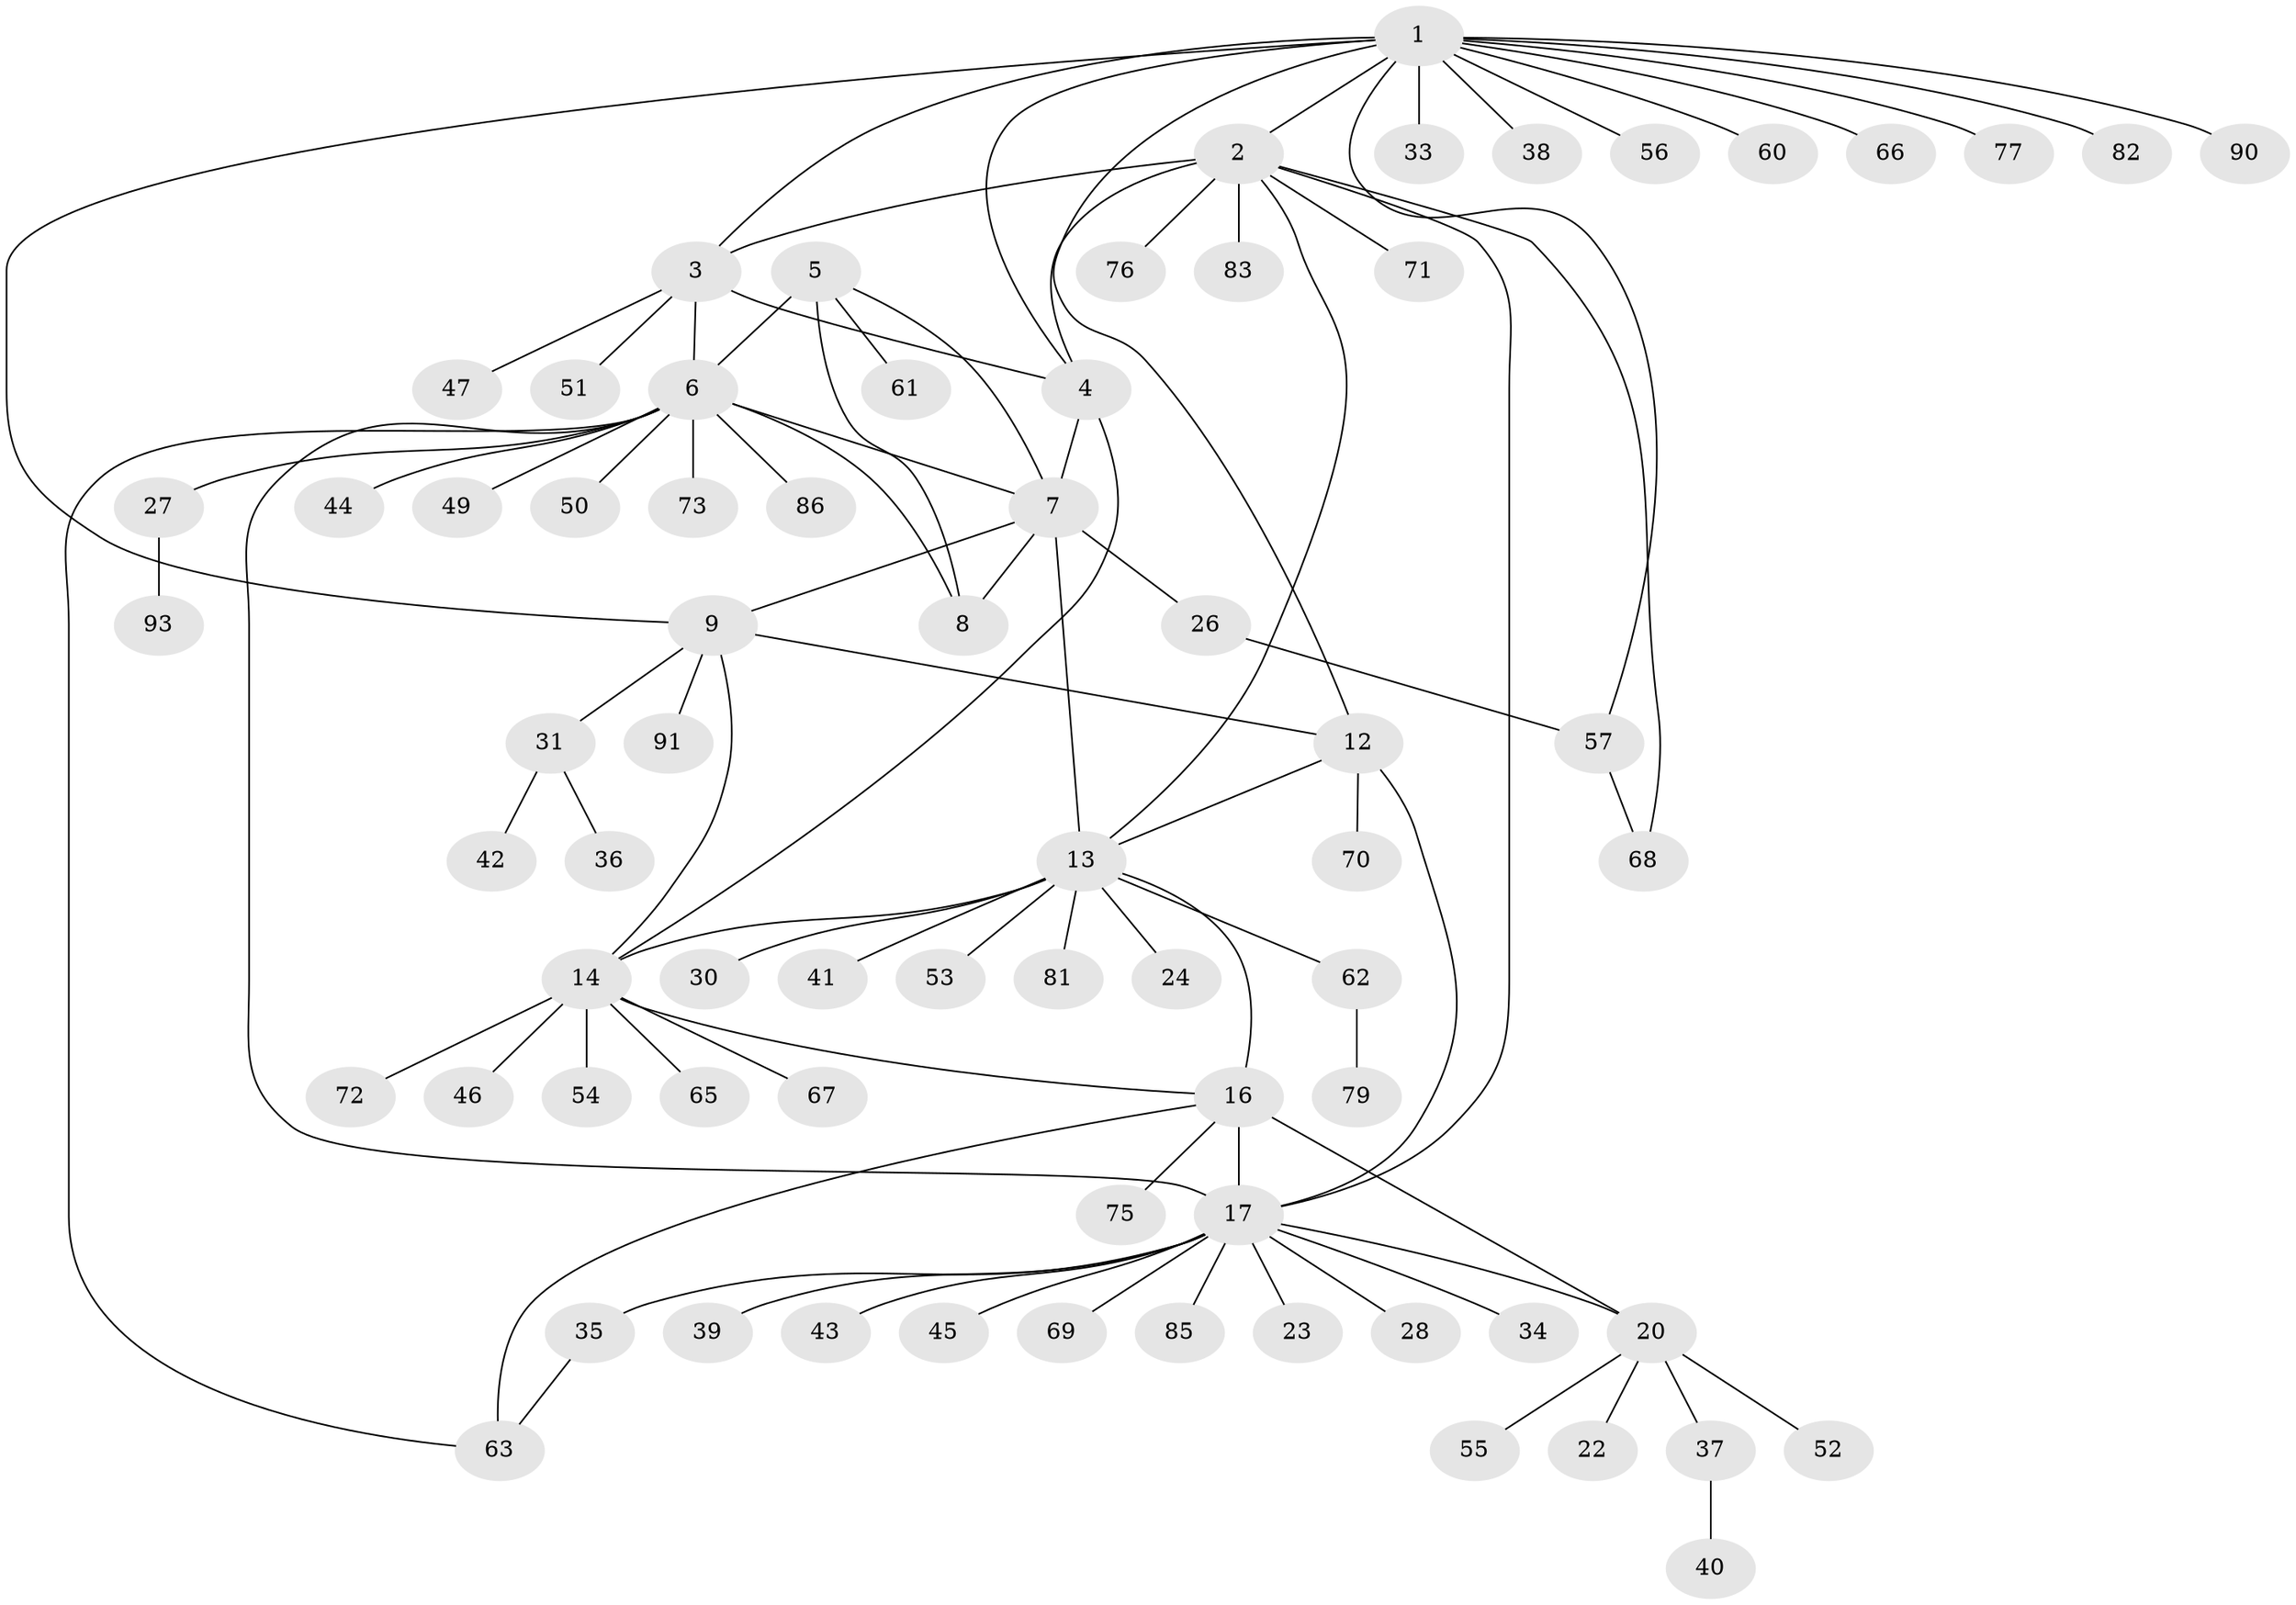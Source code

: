 // Generated by graph-tools (version 1.1) at 2025/24/03/03/25 07:24:16]
// undirected, 72 vertices, 93 edges
graph export_dot {
graph [start="1"]
  node [color=gray90,style=filled];
  1 [super="+11"];
  2 [super="+58"];
  3 [super="+89"];
  4 [super="+92"];
  5 [super="+80"];
  6 [super="+21"];
  7 [super="+48"];
  8 [super="+74"];
  9 [super="+10"];
  12 [super="+88"];
  13 [super="+15"];
  14 [super="+32"];
  16 [super="+19"];
  17 [super="+18"];
  20 [super="+25"];
  22 [super="+29"];
  23;
  24;
  26 [super="+64"];
  27;
  28;
  30 [super="+59"];
  31 [super="+87"];
  33;
  34;
  35 [super="+78"];
  36;
  37;
  38;
  39;
  40;
  41;
  42;
  43;
  44;
  45;
  46;
  47;
  49;
  50;
  51;
  52;
  53;
  54;
  55;
  56;
  57;
  60;
  61;
  62;
  63 [super="+84"];
  65;
  66;
  67;
  68;
  69;
  70;
  71;
  72;
  73;
  75;
  76;
  77;
  79;
  81;
  82;
  83;
  85;
  86;
  90;
  91;
  93;
  1 -- 2;
  1 -- 3;
  1 -- 4;
  1 -- 33;
  1 -- 38;
  1 -- 57;
  1 -- 66;
  1 -- 9 [weight=2];
  1 -- 12;
  1 -- 77;
  1 -- 82;
  1 -- 56;
  1 -- 90;
  1 -- 60;
  2 -- 3;
  2 -- 4;
  2 -- 17;
  2 -- 83;
  2 -- 68;
  2 -- 71;
  2 -- 76;
  2 -- 13;
  3 -- 4;
  3 -- 6;
  3 -- 47;
  3 -- 51;
  4 -- 14;
  4 -- 7;
  5 -- 6;
  5 -- 7;
  5 -- 8;
  5 -- 61;
  6 -- 7;
  6 -- 8;
  6 -- 17;
  6 -- 27;
  6 -- 44;
  6 -- 49;
  6 -- 63;
  6 -- 86;
  6 -- 73;
  6 -- 50;
  7 -- 8;
  7 -- 9;
  7 -- 26;
  7 -- 13;
  9 -- 12 [weight=2];
  9 -- 91;
  9 -- 31;
  9 -- 14;
  12 -- 13;
  12 -- 17;
  12 -- 70;
  13 -- 14 [weight=2];
  13 -- 16 [weight=2];
  13 -- 41;
  13 -- 53;
  13 -- 81;
  13 -- 30;
  13 -- 24;
  13 -- 62;
  14 -- 16;
  14 -- 46;
  14 -- 65;
  14 -- 67;
  14 -- 72;
  14 -- 54;
  16 -- 63;
  16 -- 75;
  16 -- 17 [weight=2];
  16 -- 20;
  17 -- 20 [weight=2];
  17 -- 34;
  17 -- 35;
  17 -- 45;
  17 -- 69;
  17 -- 39;
  17 -- 43;
  17 -- 85;
  17 -- 23;
  17 -- 28;
  20 -- 22;
  20 -- 37;
  20 -- 52;
  20 -- 55;
  26 -- 57;
  27 -- 93;
  31 -- 36;
  31 -- 42;
  35 -- 63;
  37 -- 40;
  57 -- 68;
  62 -- 79;
}
